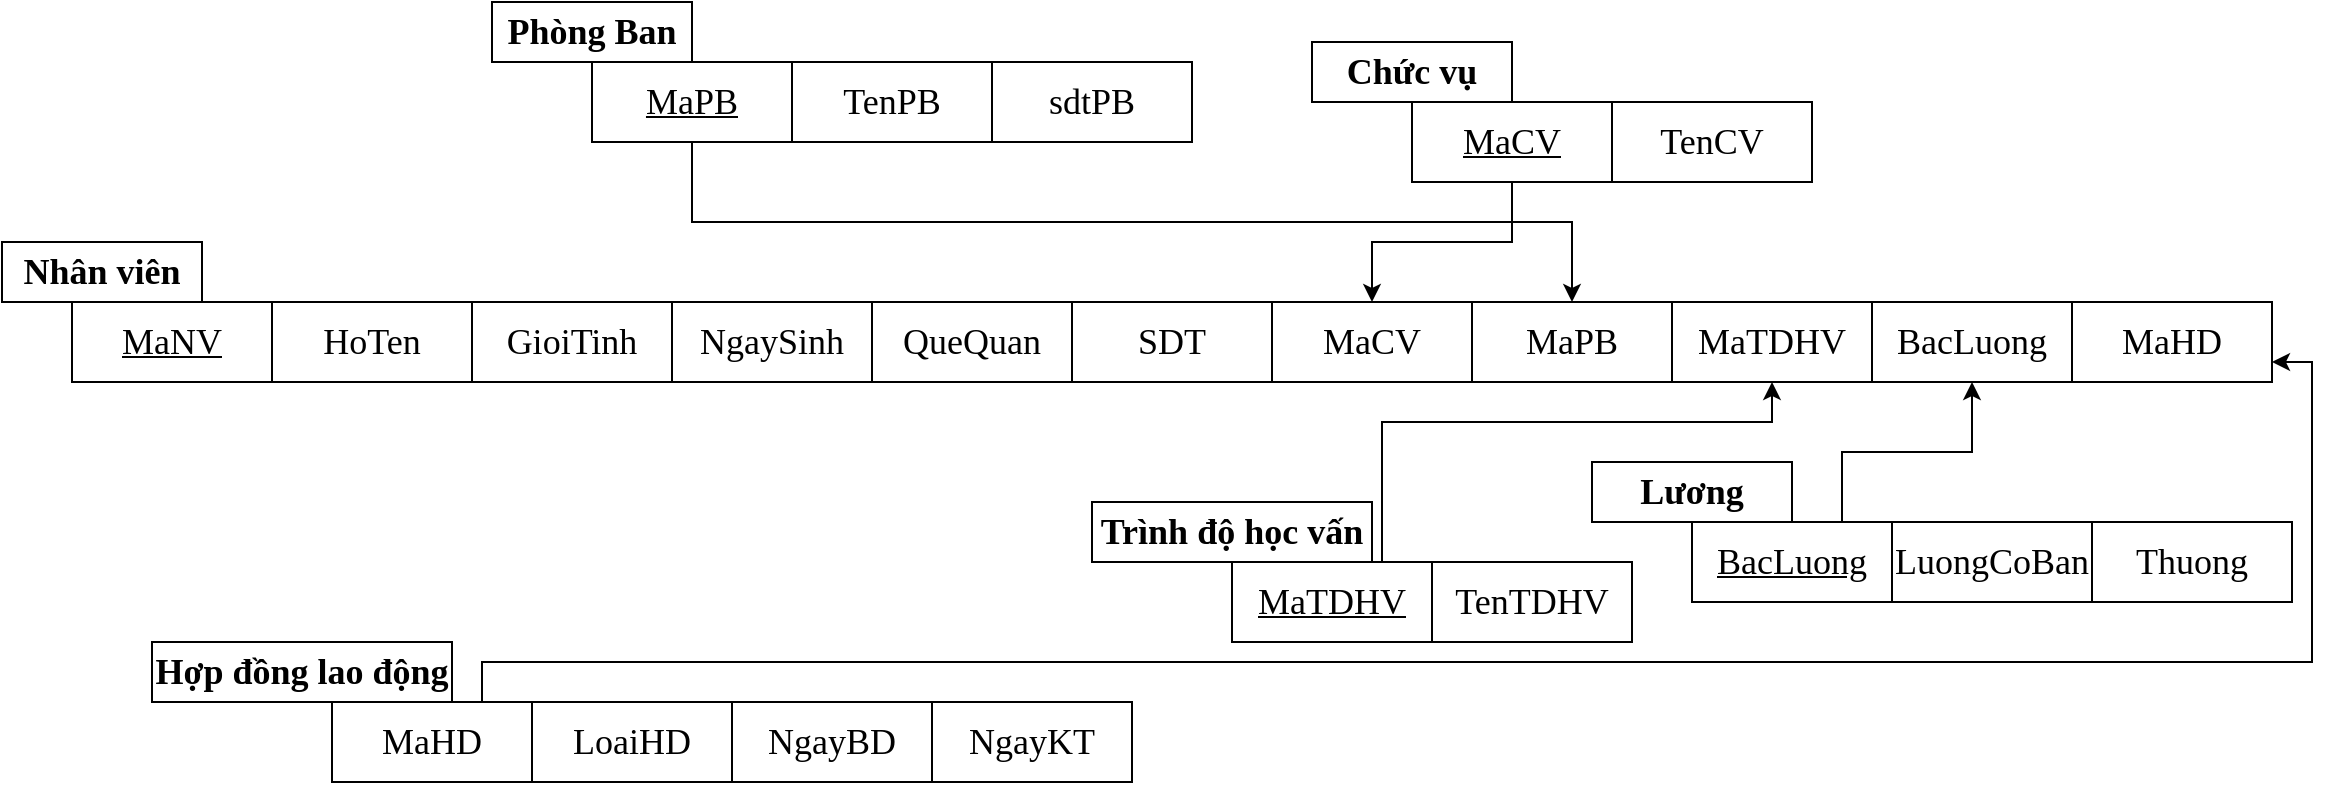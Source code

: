 <mxfile version="20.8.16" type="device"><diagram name="Page-1" id="g5Xrdgmo3UXNUZBYHqVt"><mxGraphModel dx="1219" dy="722" grid="1" gridSize="10" guides="1" tooltips="1" connect="1" arrows="1" fold="1" page="1" pageScale="1" pageWidth="3300" pageHeight="4681" math="0" shadow="0"><root><mxCell id="0"/><mxCell id="1" parent="0"/><mxCell id="EmMNmQabh4GnwjEFVNgg-3" value="&lt;h6 style=&quot;font-size: 18px;&quot;&gt;&lt;font style=&quot;font-size: 18px; font-weight: normal;&quot;&gt;&lt;u&gt;MaNV&lt;/u&gt;&lt;/font&gt;&lt;/h6&gt;" style="rounded=0;whiteSpace=wrap;html=1;shadow=0;glass=0;sketch=0;hachureGap=4;jiggle=2;curveFitting=1;fontFamily=Times New Roman;fontSize=18;labelBackgroundColor=none;" vertex="1" parent="1"><mxGeometry x="40" y="200" width="100" height="40" as="geometry"/></mxCell><mxCell id="EmMNmQabh4GnwjEFVNgg-4" value="HoTen" style="rounded=0;whiteSpace=wrap;html=1;shadow=0;glass=0;sketch=0;hachureGap=4;jiggle=2;curveFitting=1;fontFamily=Times New Roman;fontSize=18;labelBackgroundColor=none;" vertex="1" parent="1"><mxGeometry x="140" y="200" width="100" height="40" as="geometry"/></mxCell><mxCell id="EmMNmQabh4GnwjEFVNgg-5" value="GioiTinh" style="rounded=0;whiteSpace=wrap;html=1;shadow=0;glass=0;sketch=0;hachureGap=4;jiggle=2;curveFitting=1;fontFamily=Times New Roman;fontSize=18;labelBackgroundColor=none;" vertex="1" parent="1"><mxGeometry x="240" y="200" width="100" height="40" as="geometry"/></mxCell><mxCell id="EmMNmQabh4GnwjEFVNgg-6" value="NgaySinh" style="rounded=0;whiteSpace=wrap;html=1;shadow=0;glass=0;sketch=0;hachureGap=4;jiggle=2;curveFitting=1;fontFamily=Times New Roman;fontSize=18;labelBackgroundColor=none;" vertex="1" parent="1"><mxGeometry x="340" y="200" width="100" height="40" as="geometry"/></mxCell><mxCell id="EmMNmQabh4GnwjEFVNgg-7" value="QueQuan" style="rounded=0;whiteSpace=wrap;html=1;shadow=0;glass=0;sketch=0;hachureGap=4;jiggle=2;curveFitting=1;fontFamily=Times New Roman;fontSize=18;labelBackgroundColor=none;" vertex="1" parent="1"><mxGeometry x="440" y="200" width="100" height="40" as="geometry"/></mxCell><mxCell id="EmMNmQabh4GnwjEFVNgg-8" value="SDT" style="rounded=0;whiteSpace=wrap;html=1;shadow=0;glass=0;sketch=0;hachureGap=4;jiggle=2;curveFitting=1;fontFamily=Times New Roman;fontSize=18;labelBackgroundColor=none;" vertex="1" parent="1"><mxGeometry x="540" y="200" width="100" height="40" as="geometry"/></mxCell><mxCell id="EmMNmQabh4GnwjEFVNgg-9" value="MaCV" style="rounded=0;whiteSpace=wrap;html=1;shadow=0;glass=0;sketch=0;hachureGap=4;jiggle=2;curveFitting=1;fontFamily=Times New Roman;fontSize=18;labelBackgroundColor=none;" vertex="1" parent="1"><mxGeometry x="640" y="200" width="100" height="40" as="geometry"/></mxCell><mxCell id="EmMNmQabh4GnwjEFVNgg-10" value="MaPB" style="rounded=0;whiteSpace=wrap;html=1;shadow=0;glass=0;sketch=0;hachureGap=4;jiggle=2;curveFitting=1;fontFamily=Times New Roman;fontSize=18;labelBackgroundColor=none;" vertex="1" parent="1"><mxGeometry x="740" y="200" width="100" height="40" as="geometry"/></mxCell><mxCell id="EmMNmQabh4GnwjEFVNgg-11" value="MaTDHV" style="rounded=0;whiteSpace=wrap;html=1;shadow=0;glass=0;sketch=0;hachureGap=4;jiggle=2;curveFitting=1;fontFamily=Times New Roman;fontSize=18;labelBackgroundColor=none;" vertex="1" parent="1"><mxGeometry x="840" y="200" width="100" height="40" as="geometry"/></mxCell><mxCell id="EmMNmQabh4GnwjEFVNgg-12" value="BacLuong" style="rounded=0;whiteSpace=wrap;html=1;shadow=0;glass=0;sketch=0;hachureGap=4;jiggle=2;curveFitting=1;fontFamily=Times New Roman;fontSize=18;labelBackgroundColor=none;" vertex="1" parent="1"><mxGeometry x="940" y="200" width="100" height="40" as="geometry"/></mxCell><mxCell id="EmMNmQabh4GnwjEFVNgg-52" style="edgeStyle=orthogonalEdgeStyle;rounded=0;hachureGap=4;orthogonalLoop=1;jettySize=auto;html=1;exitX=0.5;exitY=1;exitDx=0;exitDy=0;entryX=0.5;entryY=0;entryDx=0;entryDy=0;fontFamily=Times New Roman;fontSize=18;shadow=0;" edge="1" parent="1" source="EmMNmQabh4GnwjEFVNgg-13" target="EmMNmQabh4GnwjEFVNgg-10"><mxGeometry relative="1" as="geometry"/></mxCell><mxCell id="EmMNmQabh4GnwjEFVNgg-13" value="&lt;u&gt;MaPB&lt;/u&gt;" style="rounded=0;whiteSpace=wrap;html=1;shadow=0;glass=0;sketch=0;hachureGap=4;jiggle=2;curveFitting=1;fontFamily=Times New Roman;fontSize=18;labelBackgroundColor=none;" vertex="1" parent="1"><mxGeometry x="300" y="80" width="100" height="40" as="geometry"/></mxCell><mxCell id="EmMNmQabh4GnwjEFVNgg-14" value="TenPB" style="rounded=0;whiteSpace=wrap;html=1;shadow=0;glass=0;sketch=0;hachureGap=4;jiggle=2;curveFitting=1;fontFamily=Times New Roman;fontSize=18;labelBackgroundColor=none;" vertex="1" parent="1"><mxGeometry x="400" y="80" width="100" height="40" as="geometry"/></mxCell><mxCell id="EmMNmQabh4GnwjEFVNgg-15" value="sdtPB" style="rounded=0;whiteSpace=wrap;html=1;shadow=0;glass=0;sketch=0;hachureGap=4;jiggle=2;curveFitting=1;fontFamily=Times New Roman;fontSize=18;labelBackgroundColor=none;" vertex="1" parent="1"><mxGeometry x="500" y="80" width="100" height="40" as="geometry"/></mxCell><mxCell id="EmMNmQabh4GnwjEFVNgg-53" style="edgeStyle=orthogonalEdgeStyle;rounded=0;sketch=0;hachureGap=4;jiggle=2;curveFitting=1;orthogonalLoop=1;jettySize=auto;html=1;exitX=0.5;exitY=1;exitDx=0;exitDy=0;shadow=0;fontFamily=Times New Roman;fontSize=18;" edge="1" parent="1" source="EmMNmQabh4GnwjEFVNgg-16" target="EmMNmQabh4GnwjEFVNgg-9"><mxGeometry relative="1" as="geometry"/></mxCell><mxCell id="EmMNmQabh4GnwjEFVNgg-16" value="&lt;u&gt;MaCV&lt;/u&gt;" style="rounded=0;whiteSpace=wrap;html=1;shadow=0;glass=0;sketch=0;hachureGap=4;jiggle=2;curveFitting=1;fontFamily=Times New Roman;fontSize=18;labelBackgroundColor=none;" vertex="1" parent="1"><mxGeometry x="710" y="100" width="100" height="40" as="geometry"/></mxCell><mxCell id="EmMNmQabh4GnwjEFVNgg-17" value="TenCV" style="rounded=0;whiteSpace=wrap;html=1;shadow=0;glass=0;sketch=0;hachureGap=4;jiggle=2;curveFitting=1;fontFamily=Times New Roman;fontSize=18;labelBackgroundColor=none;" vertex="1" parent="1"><mxGeometry x="810" y="100" width="100" height="40" as="geometry"/></mxCell><mxCell id="EmMNmQabh4GnwjEFVNgg-57" style="edgeStyle=orthogonalEdgeStyle;rounded=0;sketch=0;hachureGap=4;jiggle=2;curveFitting=1;orthogonalLoop=1;jettySize=auto;html=1;exitX=0.75;exitY=0;exitDx=0;exitDy=0;entryX=0.5;entryY=1;entryDx=0;entryDy=0;shadow=0;fontFamily=Times New Roman;fontSize=18;" edge="1" parent="1" source="EmMNmQabh4GnwjEFVNgg-18" target="EmMNmQabh4GnwjEFVNgg-11"><mxGeometry relative="1" as="geometry"><Array as="points"><mxPoint x="695" y="260"/><mxPoint x="890" y="260"/></Array></mxGeometry></mxCell><mxCell id="EmMNmQabh4GnwjEFVNgg-18" value="&lt;u&gt;MaTDHV&lt;/u&gt;" style="rounded=0;whiteSpace=wrap;html=1;shadow=0;glass=0;sketch=0;hachureGap=4;jiggle=2;curveFitting=1;fontFamily=Times New Roman;fontSize=18;labelBackgroundColor=none;" vertex="1" parent="1"><mxGeometry x="620" y="330" width="100" height="40" as="geometry"/></mxCell><mxCell id="EmMNmQabh4GnwjEFVNgg-19" value="TenTDHV" style="rounded=0;whiteSpace=wrap;html=1;shadow=0;glass=0;sketch=0;hachureGap=4;jiggle=2;curveFitting=1;fontFamily=Times New Roman;fontSize=18;labelBackgroundColor=none;" vertex="1" parent="1"><mxGeometry x="720" y="330" width="100" height="40" as="geometry"/></mxCell><mxCell id="EmMNmQabh4GnwjEFVNgg-54" style="edgeStyle=orthogonalEdgeStyle;rounded=0;sketch=0;hachureGap=4;jiggle=2;curveFitting=1;orthogonalLoop=1;jettySize=auto;html=1;exitX=0.75;exitY=0;exitDx=0;exitDy=0;entryX=0.5;entryY=1;entryDx=0;entryDy=0;shadow=0;fontFamily=Times New Roman;fontSize=18;" edge="1" parent="1" source="EmMNmQabh4GnwjEFVNgg-20" target="EmMNmQabh4GnwjEFVNgg-12"><mxGeometry relative="1" as="geometry"/></mxCell><mxCell id="EmMNmQabh4GnwjEFVNgg-20" value="&lt;u&gt;BacLuong&lt;/u&gt;" style="rounded=0;whiteSpace=wrap;html=1;shadow=0;glass=0;sketch=0;hachureGap=4;jiggle=2;curveFitting=1;fontFamily=Times New Roman;fontSize=18;labelBackgroundColor=none;" vertex="1" parent="1"><mxGeometry x="850" y="310" width="100" height="40" as="geometry"/></mxCell><mxCell id="EmMNmQabh4GnwjEFVNgg-21" value="LuongCoBan" style="rounded=0;whiteSpace=wrap;html=1;shadow=0;glass=0;sketch=0;hachureGap=4;jiggle=2;curveFitting=1;fontFamily=Times New Roman;fontSize=18;labelBackgroundColor=none;" vertex="1" parent="1"><mxGeometry x="950" y="310" width="100" height="40" as="geometry"/></mxCell><mxCell id="EmMNmQabh4GnwjEFVNgg-22" value="Thuong" style="rounded=0;whiteSpace=wrap;html=1;shadow=0;glass=0;sketch=0;hachureGap=4;jiggle=2;curveFitting=1;fontFamily=Times New Roman;fontSize=18;labelBackgroundColor=none;" vertex="1" parent="1"><mxGeometry x="1050" y="310" width="100" height="40" as="geometry"/></mxCell><mxCell id="EmMNmQabh4GnwjEFVNgg-62" style="edgeStyle=orthogonalEdgeStyle;rounded=0;sketch=0;hachureGap=4;jiggle=2;curveFitting=1;orthogonalLoop=1;jettySize=auto;html=1;exitX=0.75;exitY=0;exitDx=0;exitDy=0;entryX=1;entryY=0.75;entryDx=0;entryDy=0;shadow=0;fontFamily=Times New Roman;fontSize=18;" edge="1" parent="1" source="EmMNmQabh4GnwjEFVNgg-23" target="EmMNmQabh4GnwjEFVNgg-61"><mxGeometry relative="1" as="geometry"><Array as="points"><mxPoint x="245" y="380"/><mxPoint x="1160" y="380"/><mxPoint x="1160" y="230"/></Array></mxGeometry></mxCell><mxCell id="EmMNmQabh4GnwjEFVNgg-23" value="MaHD" style="rounded=0;whiteSpace=wrap;html=1;shadow=0;glass=0;sketch=0;hachureGap=4;jiggle=2;curveFitting=1;fontFamily=Times New Roman;fontSize=18;labelBackgroundColor=none;" vertex="1" parent="1"><mxGeometry x="170" y="400" width="100" height="40" as="geometry"/></mxCell><mxCell id="EmMNmQabh4GnwjEFVNgg-25" value="LoaiHD" style="rounded=0;whiteSpace=wrap;html=1;shadow=0;glass=0;sketch=0;hachureGap=4;jiggle=2;curveFitting=1;fontFamily=Times New Roman;fontSize=18;labelBackgroundColor=none;" vertex="1" parent="1"><mxGeometry x="270" y="400" width="100" height="40" as="geometry"/></mxCell><mxCell id="EmMNmQabh4GnwjEFVNgg-26" value="NgayBD" style="rounded=0;whiteSpace=wrap;html=1;shadow=0;glass=0;sketch=0;hachureGap=4;jiggle=2;curveFitting=1;fontFamily=Times New Roman;fontSize=18;labelBackgroundColor=none;" vertex="1" parent="1"><mxGeometry x="370" y="400" width="100" height="40" as="geometry"/></mxCell><mxCell id="EmMNmQabh4GnwjEFVNgg-27" value="NgayKT" style="rounded=0;whiteSpace=wrap;html=1;shadow=0;glass=0;sketch=0;hachureGap=4;jiggle=2;curveFitting=1;fontFamily=Times New Roman;fontSize=18;labelBackgroundColor=none;" vertex="1" parent="1"><mxGeometry x="470" y="400" width="100" height="40" as="geometry"/></mxCell><mxCell id="EmMNmQabh4GnwjEFVNgg-42" value="&lt;b&gt;Phòng Ban&lt;/b&gt;" style="rounded=0;whiteSpace=wrap;html=1;shadow=0;glass=0;sketch=0;hachureGap=4;jiggle=2;curveFitting=1;fontFamily=Times New Roman;fontSize=18;labelBackgroundColor=none;labelBorderColor=none;" vertex="1" parent="1"><mxGeometry x="250" y="50" width="100" height="30" as="geometry"/></mxCell><mxCell id="EmMNmQabh4GnwjEFVNgg-44" value="&lt;b&gt;Nhân viên&lt;/b&gt;" style="rounded=0;whiteSpace=wrap;html=1;shadow=0;glass=0;sketch=0;hachureGap=4;jiggle=2;curveFitting=1;fontFamily=Times New Roman;fontSize=18;labelBackgroundColor=none;labelBorderColor=none;" vertex="1" parent="1"><mxGeometry x="5" y="170" width="100" height="30" as="geometry"/></mxCell><mxCell id="EmMNmQabh4GnwjEFVNgg-46" value="&lt;b&gt;Chức vụ&lt;/b&gt;" style="rounded=0;whiteSpace=wrap;html=1;shadow=0;glass=0;sketch=0;hachureGap=4;jiggle=2;curveFitting=1;fontFamily=Times New Roman;fontSize=18;labelBackgroundColor=none;labelBorderColor=none;" vertex="1" parent="1"><mxGeometry x="660" y="70" width="100" height="30" as="geometry"/></mxCell><mxCell id="EmMNmQabh4GnwjEFVNgg-47" value="&lt;b&gt;Lương&lt;/b&gt;" style="rounded=0;whiteSpace=wrap;html=1;shadow=0;glass=0;sketch=0;hachureGap=4;jiggle=2;curveFitting=1;fontFamily=Times New Roman;fontSize=18;labelBackgroundColor=none;labelBorderColor=none;" vertex="1" parent="1"><mxGeometry x="800" y="280" width="100" height="30" as="geometry"/></mxCell><mxCell id="EmMNmQabh4GnwjEFVNgg-49" value="&lt;b&gt;Trình độ học vấn&lt;/b&gt;" style="rounded=0;whiteSpace=wrap;html=1;shadow=0;glass=0;sketch=0;hachureGap=4;jiggle=2;curveFitting=1;fontFamily=Times New Roman;fontSize=18;labelBackgroundColor=none;labelBorderColor=none;" vertex="1" parent="1"><mxGeometry x="550" y="300" width="140" height="30" as="geometry"/></mxCell><mxCell id="EmMNmQabh4GnwjEFVNgg-50" value="&lt;b&gt;Hợp đồng lao động&lt;/b&gt;" style="rounded=0;whiteSpace=wrap;html=1;shadow=0;glass=0;sketch=0;hachureGap=4;jiggle=2;curveFitting=1;fontFamily=Times New Roman;fontSize=18;labelBackgroundColor=none;labelBorderColor=none;" vertex="1" parent="1"><mxGeometry x="80" y="370" width="150" height="30" as="geometry"/></mxCell><mxCell id="EmMNmQabh4GnwjEFVNgg-61" value="MaHD" style="rounded=0;whiteSpace=wrap;html=1;shadow=0;glass=0;sketch=0;hachureGap=4;jiggle=2;curveFitting=1;fontFamily=Times New Roman;fontSize=18;labelBackgroundColor=none;" vertex="1" parent="1"><mxGeometry x="1040" y="200" width="100" height="40" as="geometry"/></mxCell></root></mxGraphModel></diagram></mxfile>